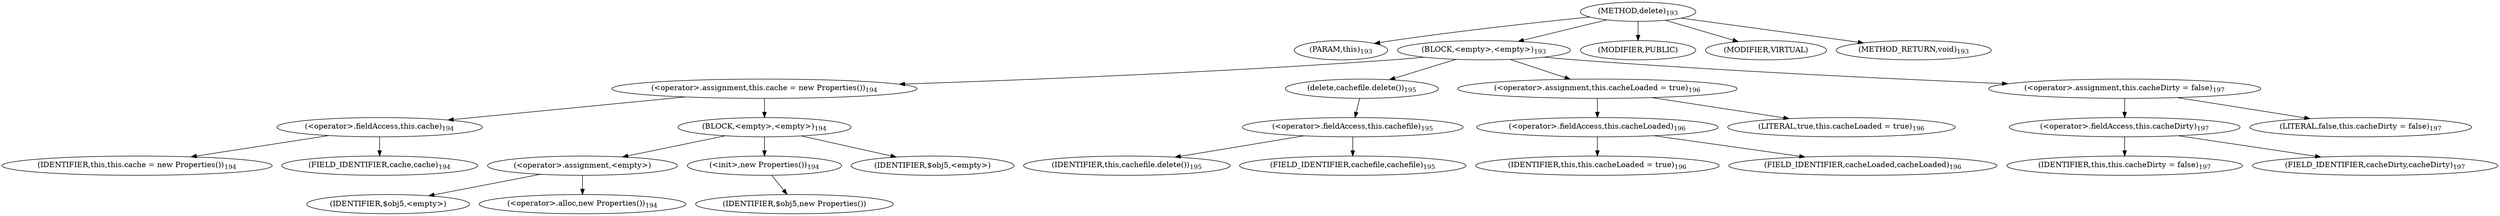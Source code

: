 digraph "delete" {  
"264" [label = <(METHOD,delete)<SUB>193</SUB>> ]
"265" [label = <(PARAM,this)<SUB>193</SUB>> ]
"266" [label = <(BLOCK,&lt;empty&gt;,&lt;empty&gt;)<SUB>193</SUB>> ]
"267" [label = <(&lt;operator&gt;.assignment,this.cache = new Properties())<SUB>194</SUB>> ]
"268" [label = <(&lt;operator&gt;.fieldAccess,this.cache)<SUB>194</SUB>> ]
"269" [label = <(IDENTIFIER,this,this.cache = new Properties())<SUB>194</SUB>> ]
"270" [label = <(FIELD_IDENTIFIER,cache,cache)<SUB>194</SUB>> ]
"271" [label = <(BLOCK,&lt;empty&gt;,&lt;empty&gt;)<SUB>194</SUB>> ]
"272" [label = <(&lt;operator&gt;.assignment,&lt;empty&gt;)> ]
"273" [label = <(IDENTIFIER,$obj5,&lt;empty&gt;)> ]
"274" [label = <(&lt;operator&gt;.alloc,new Properties())<SUB>194</SUB>> ]
"275" [label = <(&lt;init&gt;,new Properties())<SUB>194</SUB>> ]
"276" [label = <(IDENTIFIER,$obj5,new Properties())> ]
"277" [label = <(IDENTIFIER,$obj5,&lt;empty&gt;)> ]
"278" [label = <(delete,cachefile.delete())<SUB>195</SUB>> ]
"279" [label = <(&lt;operator&gt;.fieldAccess,this.cachefile)<SUB>195</SUB>> ]
"280" [label = <(IDENTIFIER,this,cachefile.delete())<SUB>195</SUB>> ]
"281" [label = <(FIELD_IDENTIFIER,cachefile,cachefile)<SUB>195</SUB>> ]
"282" [label = <(&lt;operator&gt;.assignment,this.cacheLoaded = true)<SUB>196</SUB>> ]
"283" [label = <(&lt;operator&gt;.fieldAccess,this.cacheLoaded)<SUB>196</SUB>> ]
"284" [label = <(IDENTIFIER,this,this.cacheLoaded = true)<SUB>196</SUB>> ]
"285" [label = <(FIELD_IDENTIFIER,cacheLoaded,cacheLoaded)<SUB>196</SUB>> ]
"286" [label = <(LITERAL,true,this.cacheLoaded = true)<SUB>196</SUB>> ]
"287" [label = <(&lt;operator&gt;.assignment,this.cacheDirty = false)<SUB>197</SUB>> ]
"288" [label = <(&lt;operator&gt;.fieldAccess,this.cacheDirty)<SUB>197</SUB>> ]
"289" [label = <(IDENTIFIER,this,this.cacheDirty = false)<SUB>197</SUB>> ]
"290" [label = <(FIELD_IDENTIFIER,cacheDirty,cacheDirty)<SUB>197</SUB>> ]
"291" [label = <(LITERAL,false,this.cacheDirty = false)<SUB>197</SUB>> ]
"292" [label = <(MODIFIER,PUBLIC)> ]
"293" [label = <(MODIFIER,VIRTUAL)> ]
"294" [label = <(METHOD_RETURN,void)<SUB>193</SUB>> ]
  "264" -> "265" 
  "264" -> "266" 
  "264" -> "292" 
  "264" -> "293" 
  "264" -> "294" 
  "266" -> "267" 
  "266" -> "278" 
  "266" -> "282" 
  "266" -> "287" 
  "267" -> "268" 
  "267" -> "271" 
  "268" -> "269" 
  "268" -> "270" 
  "271" -> "272" 
  "271" -> "275" 
  "271" -> "277" 
  "272" -> "273" 
  "272" -> "274" 
  "275" -> "276" 
  "278" -> "279" 
  "279" -> "280" 
  "279" -> "281" 
  "282" -> "283" 
  "282" -> "286" 
  "283" -> "284" 
  "283" -> "285" 
  "287" -> "288" 
  "287" -> "291" 
  "288" -> "289" 
  "288" -> "290" 
}
